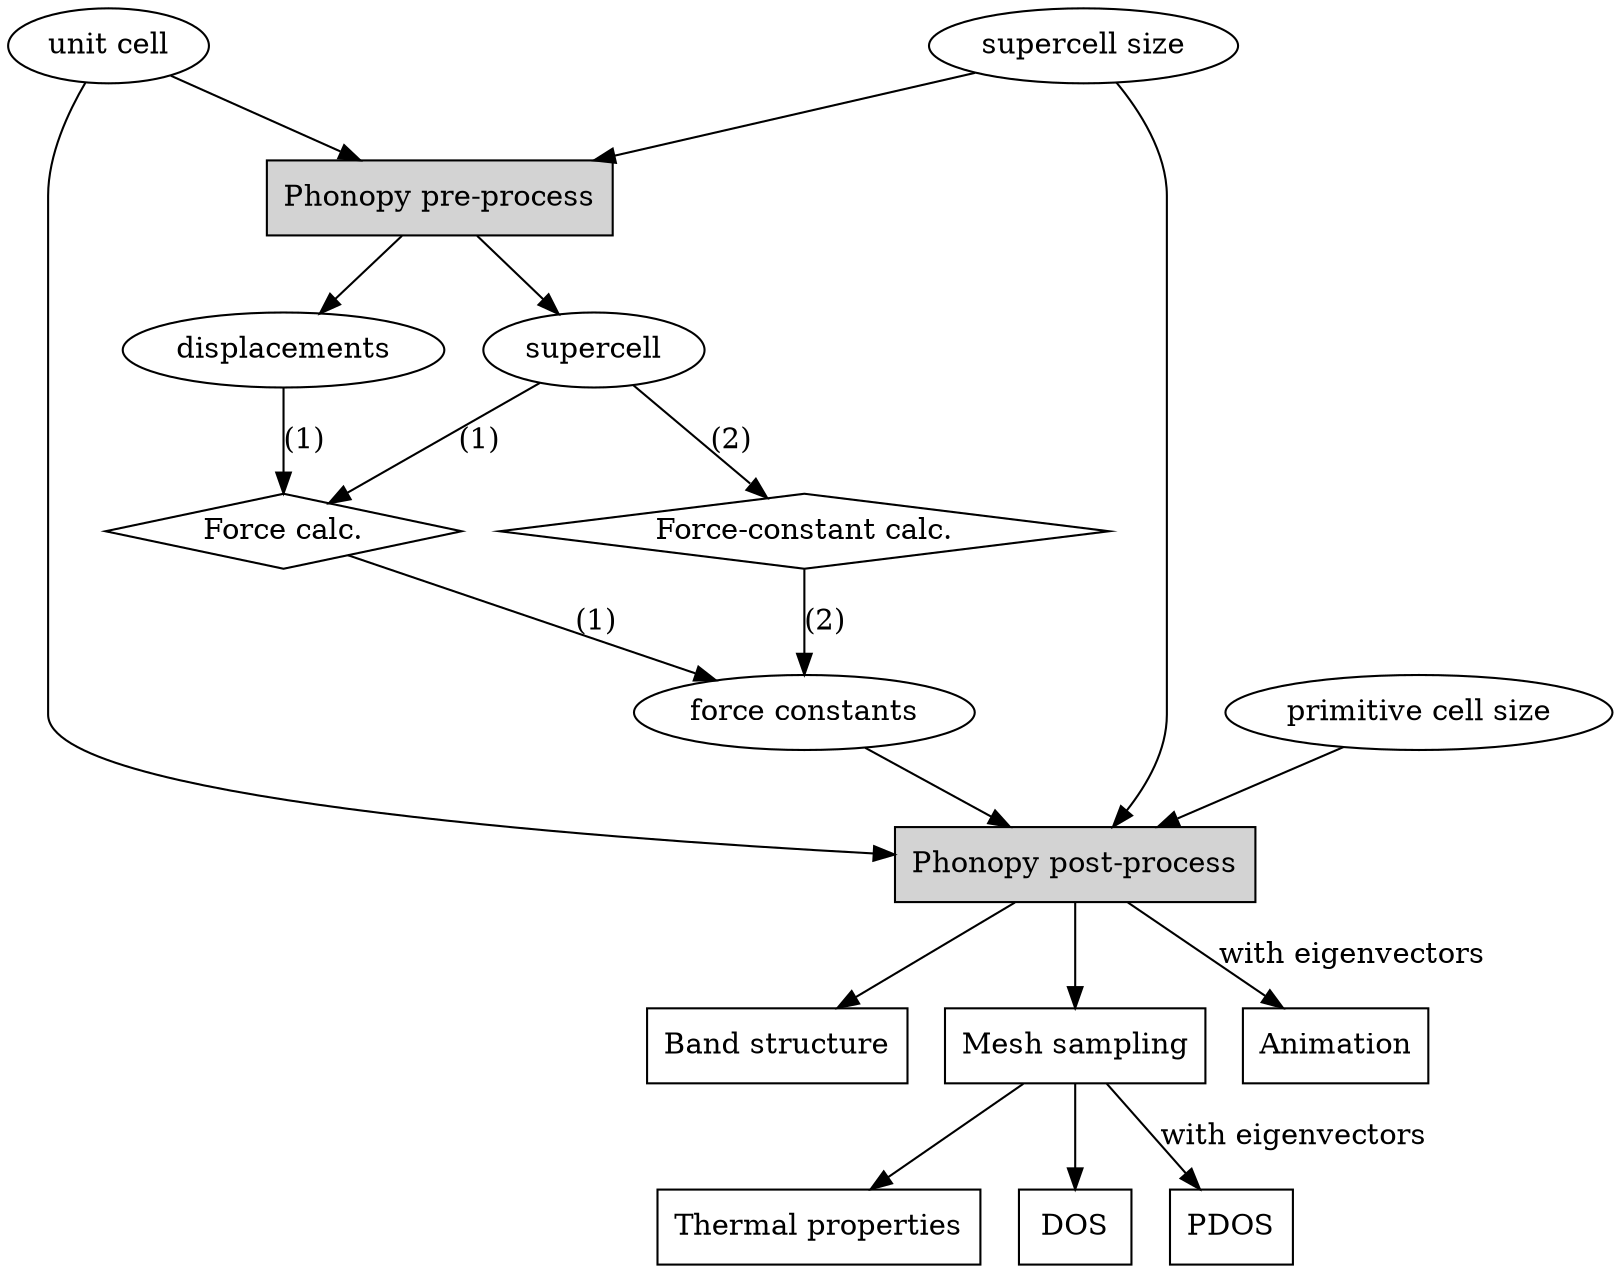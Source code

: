 digraph phonopy {
  graph [bgcolor=transparent];
  "Phonopy pre-process" [shape = box, style = filled];
  "Phonopy post-process" [shape = box, style = filled];
  "Force calc." [shape = diamond];
  "Force-constant calc." [shape = diamond];
  "Band structure" [shape = box];
  "Mesh sampling" [shape = box];
  "Animation" [shape = box];
  "Thermal properties" [shape = box];
  "DOS" [shape = box];
  "PDOS" [shape = box];

  "unit cell" -> "Phonopy pre-process";
  "supercell size" -> "Phonopy pre-process";
  "Phonopy pre-process" -> displacements;
  displacements -> "Force calc." [label = "(1)"];
  "Phonopy pre-process" -> supercell;
  supercell -> "Force calc." [label = "(1)"];
  supercell -> "Force-constant calc." [label = "(2)"];
  "Force calc." -> "force constants" [label = "(1)"];
  "Force-constant calc." -> "force constants" [label = "(2)"]; 
  
  "unit cell" -> "Phonopy post-process";
  "supercell size" -> "Phonopy post-process";
  "force constants" -> "Phonopy post-process";
  "primitive cell size" -> "Phonopy post-process";

  "Phonopy post-process" -> "Band structure";
  "Phonopy post-process" -> "Mesh sampling";
  "Phonopy post-process" -> "Animation" [label = "with eigenvectors"];

  "Mesh sampling" -> "DOS";
  "Mesh sampling" -> "PDOS" [label = "with eigenvectors"];
  "Mesh sampling" -> "Thermal properties";
}
